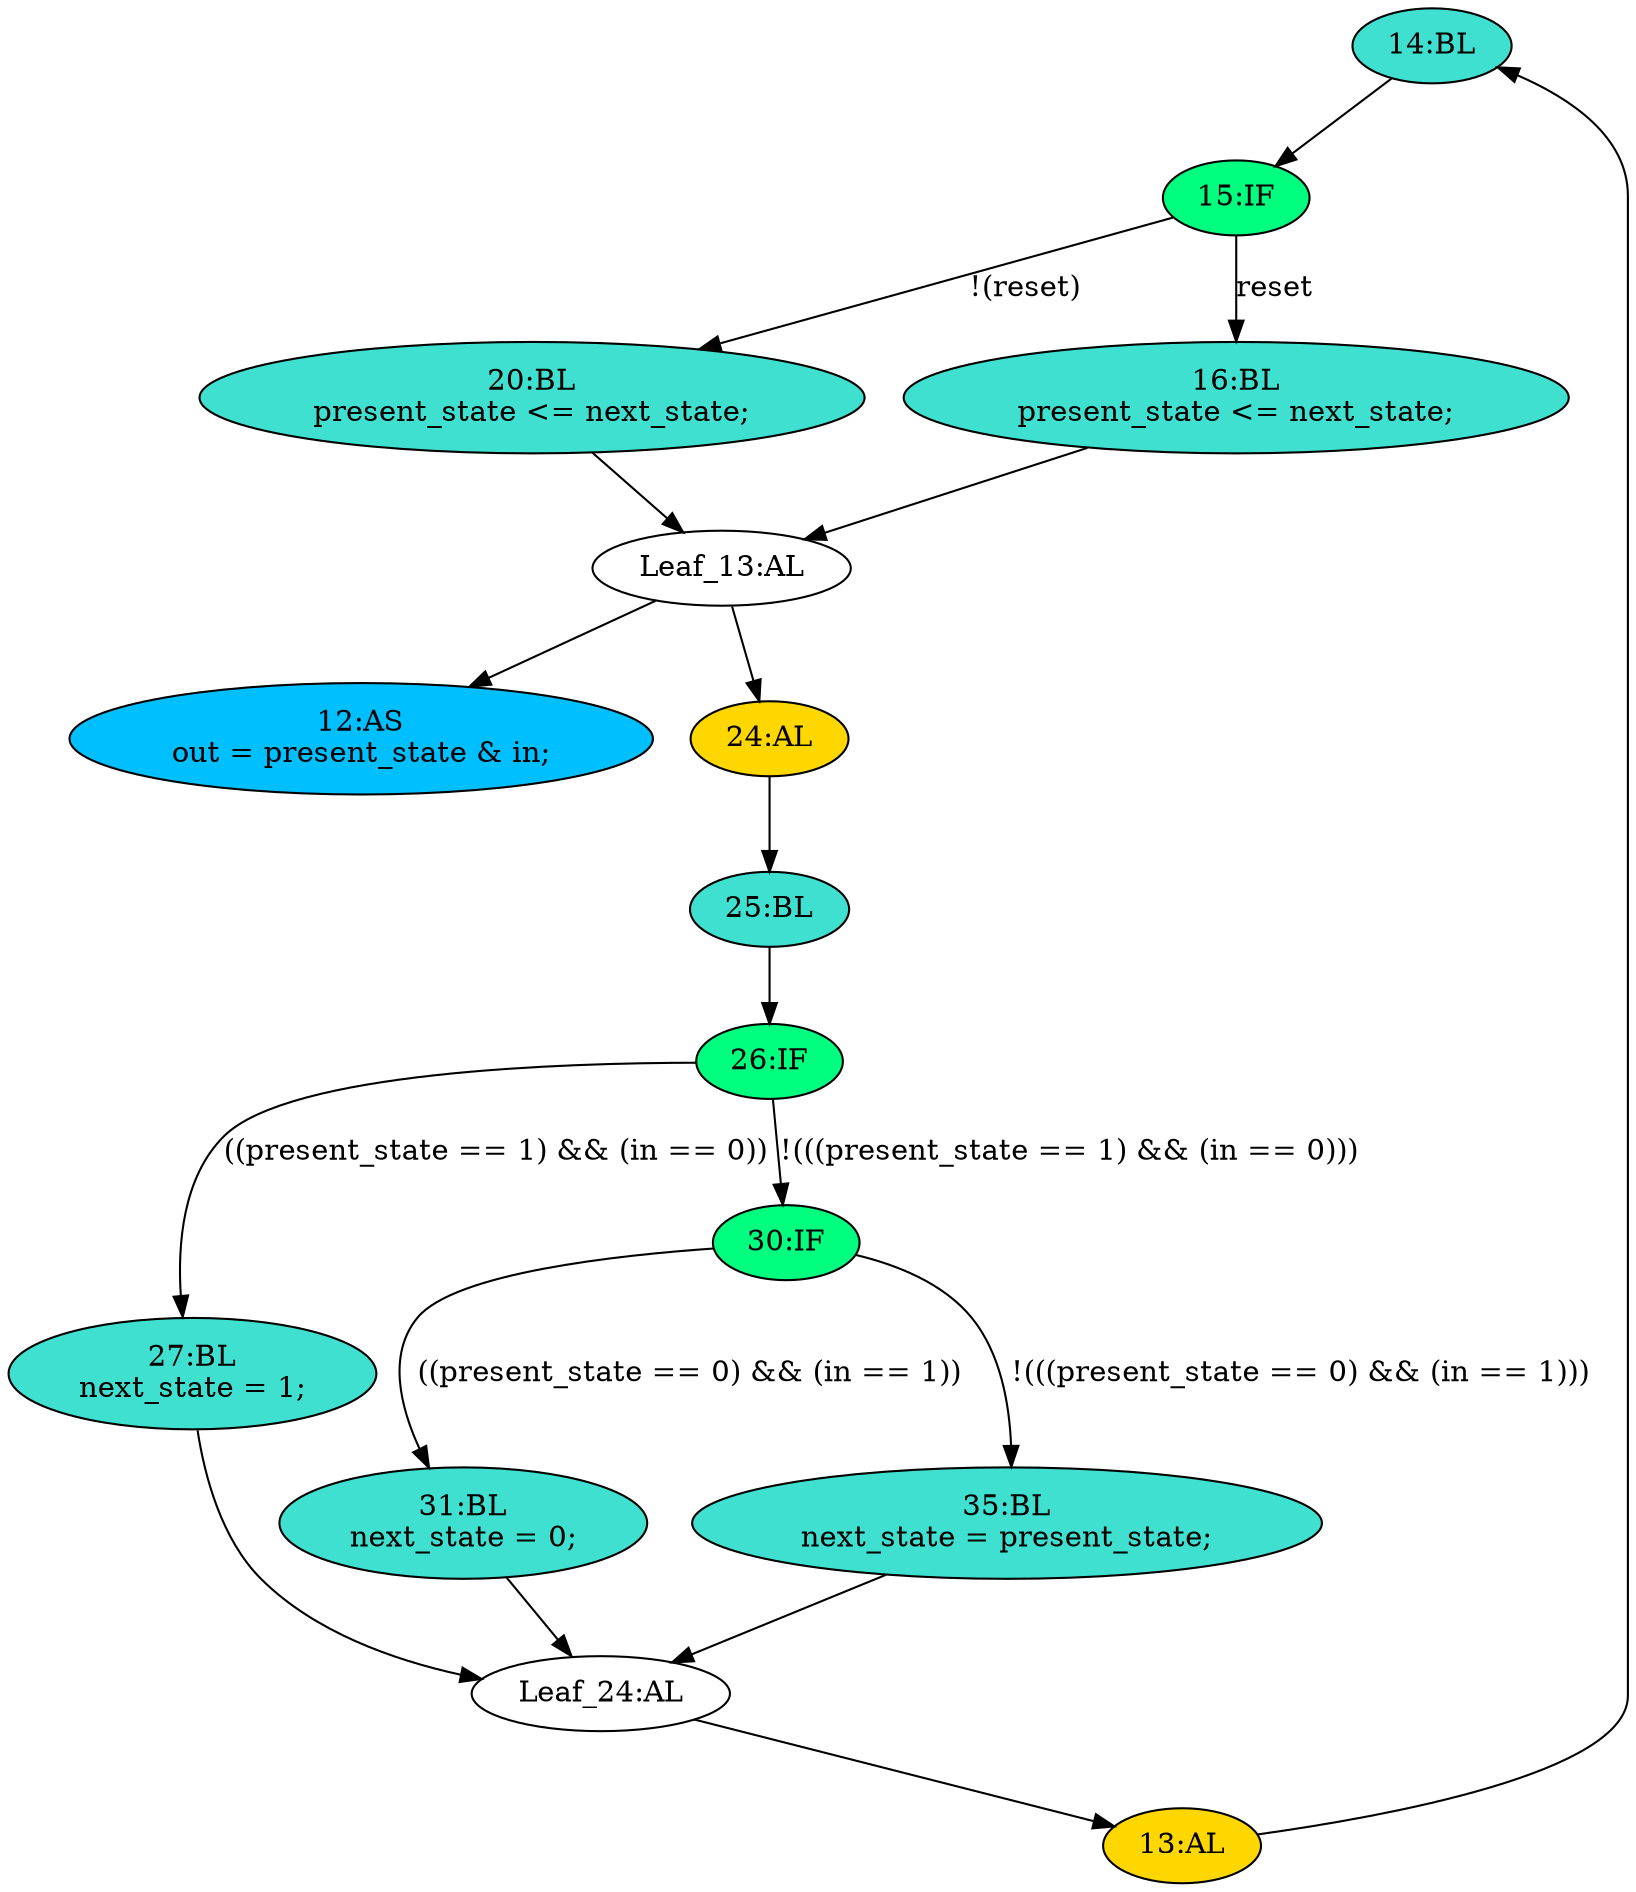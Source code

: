 strict digraph "compose( ,  )" {
	node [label="\N"];
	"14:BL"	[ast="<pyverilog.vparser.ast.Block object at 0x7f03b0f23610>",
		fillcolor=turquoise,
		label="14:BL",
		statements="[]",
		style=filled,
		typ=Block];
	"15:IF"	[ast="<pyverilog.vparser.ast.IfStatement object at 0x7f03b0f31150>",
		fillcolor=springgreen,
		label="15:IF",
		statements="[]",
		style=filled,
		typ=IfStatement];
	"14:BL" -> "15:IF"	[cond="[]",
		lineno=None];
	"31:BL"	[ast="<pyverilog.vparser.ast.Block object at 0x7f03b0b983d0>",
		fillcolor=turquoise,
		label="31:BL
next_state = 0;",
		statements="[<pyverilog.vparser.ast.BlockingSubstitution object at 0x7f03b0b98c90>]",
		style=filled,
		typ=Block];
	"Leaf_24:AL"	[def_var="['next_state']",
		label="Leaf_24:AL"];
	"31:BL" -> "Leaf_24:AL"	[cond="[]",
		lineno=None];
	"20:BL"	[ast="<pyverilog.vparser.ast.Block object at 0x7f03b0f31250>",
		fillcolor=turquoise,
		label="20:BL
present_state <= next_state;",
		statements="[<pyverilog.vparser.ast.NonblockingSubstitution object at 0x7f03b0f31050>]",
		style=filled,
		typ=Block];
	"Leaf_13:AL"	[def_var="['present_state']",
		label="Leaf_13:AL"];
	"20:BL" -> "Leaf_13:AL"	[cond="[]",
		lineno=None];
	"12:AS"	[ast="<pyverilog.vparser.ast.Assign object at 0x7f03b0ed6bd0>",
		def_var="['out']",
		fillcolor=deepskyblue,
		label="12:AS
out = present_state & in;",
		statements="[]",
		style=filled,
		typ=Assign,
		use_var="['present_state', 'in']"];
	"13:AL"	[ast="<pyverilog.vparser.ast.Always object at 0x7f03b0f23e10>",
		clk_sens=True,
		fillcolor=gold,
		label="13:AL",
		sens="['clk']",
		statements="[]",
		style=filled,
		typ=Always,
		use_var="['reset', 'next_state']"];
	"Leaf_24:AL" -> "13:AL";
	"27:BL"	[ast="<pyverilog.vparser.ast.Block object at 0x7f03b49a5190>",
		fillcolor=turquoise,
		label="27:BL
next_state = 1;",
		statements="[<pyverilog.vparser.ast.BlockingSubstitution object at 0x7f03b5085d10>]",
		style=filled,
		typ=Block];
	"27:BL" -> "Leaf_24:AL"	[cond="[]",
		lineno=None];
	"26:IF"	[ast="<pyverilog.vparser.ast.IfStatement object at 0x7f03b129ee50>",
		fillcolor=springgreen,
		label="26:IF",
		statements="[]",
		style=filled,
		typ=IfStatement];
	"26:IF" -> "27:BL"	[cond="['present_state', 'in']",
		label="((present_state == 1) && (in == 0))",
		lineno=26];
	"30:IF"	[ast="<pyverilog.vparser.ast.IfStatement object at 0x7f03b0b98cd0>",
		fillcolor=springgreen,
		label="30:IF",
		statements="[]",
		style=filled,
		typ=IfStatement];
	"26:IF" -> "30:IF"	[cond="['present_state', 'in']",
		label="!(((present_state == 1) && (in == 0)))",
		lineno=26];
	"30:IF" -> "31:BL"	[cond="['present_state', 'in']",
		label="((present_state == 0) && (in == 1))",
		lineno=30];
	"35:BL"	[ast="<pyverilog.vparser.ast.Block object at 0x7f03b0b98810>",
		fillcolor=turquoise,
		label="35:BL
next_state = present_state;",
		statements="[<pyverilog.vparser.ast.BlockingSubstitution object at 0x7f03b0b98bd0>]",
		style=filled,
		typ=Block];
	"30:IF" -> "35:BL"	[cond="['present_state', 'in']",
		label="!(((present_state == 0) && (in == 1)))",
		lineno=30];
	"35:BL" -> "Leaf_24:AL"	[cond="[]",
		lineno=None];
	"13:AL" -> "14:BL"	[cond="[]",
		lineno=None];
	"Leaf_13:AL" -> "12:AS";
	"24:AL"	[ast="<pyverilog.vparser.ast.Always object at 0x7f03b0f26e90>",
		clk_sens=True,
		fillcolor=gold,
		label="24:AL",
		sens="['clk']",
		statements="[]",
		style=filled,
		typ=Always,
		use_var="['present_state', 'in']"];
	"Leaf_13:AL" -> "24:AL";
	"15:IF" -> "20:BL"	[cond="['reset']",
		label="!(reset)",
		lineno=15];
	"16:BL"	[ast="<pyverilog.vparser.ast.Block object at 0x7f03b0ecee90>",
		fillcolor=turquoise,
		label="16:BL
present_state <= next_state;",
		statements="[<pyverilog.vparser.ast.NonblockingSubstitution object at 0x7f03b0ecebd0>]",
		style=filled,
		typ=Block];
	"15:IF" -> "16:BL"	[cond="['reset']",
		label=reset,
		lineno=15];
	"25:BL"	[ast="<pyverilog.vparser.ast.Block object at 0x7f03b0f26750>",
		fillcolor=turquoise,
		label="25:BL",
		statements="[]",
		style=filled,
		typ=Block];
	"24:AL" -> "25:BL"	[cond="[]",
		lineno=None];
	"25:BL" -> "26:IF"	[cond="[]",
		lineno=None];
	"16:BL" -> "Leaf_13:AL"	[cond="[]",
		lineno=None];
}
